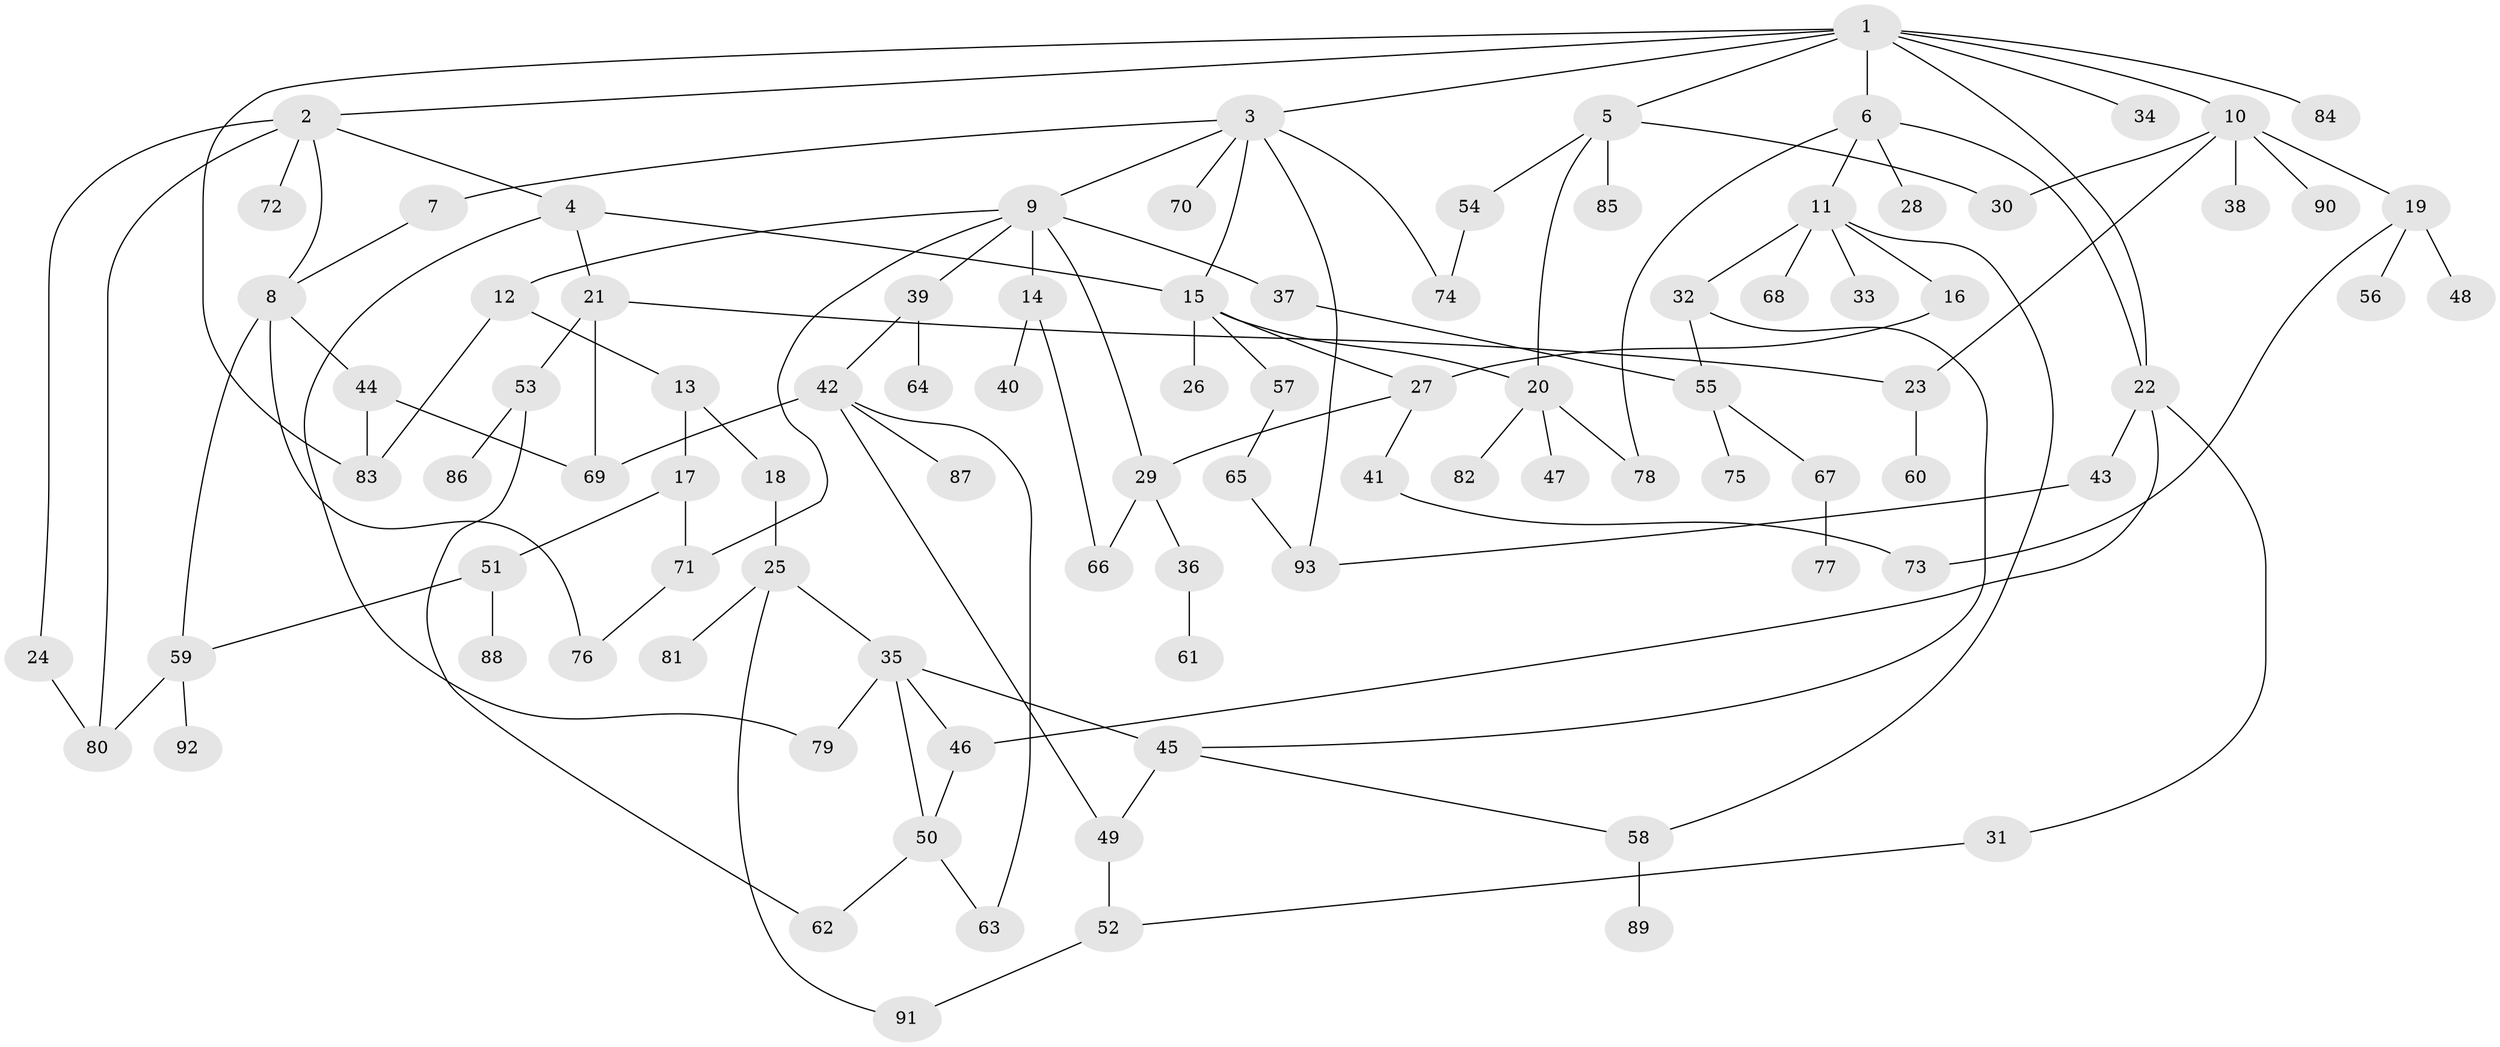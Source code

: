 // coarse degree distribution, {11: 0.015873015873015872, 6: 0.031746031746031744, 4: 0.1111111111111111, 5: 0.07936507936507936, 7: 0.031746031746031744, 8: 0.031746031746031744, 2: 0.25396825396825395, 3: 0.15873015873015872, 1: 0.2857142857142857}
// Generated by graph-tools (version 1.1) at 2025/41/03/06/25 10:41:27]
// undirected, 93 vertices, 126 edges
graph export_dot {
graph [start="1"]
  node [color=gray90,style=filled];
  1;
  2;
  3;
  4;
  5;
  6;
  7;
  8;
  9;
  10;
  11;
  12;
  13;
  14;
  15;
  16;
  17;
  18;
  19;
  20;
  21;
  22;
  23;
  24;
  25;
  26;
  27;
  28;
  29;
  30;
  31;
  32;
  33;
  34;
  35;
  36;
  37;
  38;
  39;
  40;
  41;
  42;
  43;
  44;
  45;
  46;
  47;
  48;
  49;
  50;
  51;
  52;
  53;
  54;
  55;
  56;
  57;
  58;
  59;
  60;
  61;
  62;
  63;
  64;
  65;
  66;
  67;
  68;
  69;
  70;
  71;
  72;
  73;
  74;
  75;
  76;
  77;
  78;
  79;
  80;
  81;
  82;
  83;
  84;
  85;
  86;
  87;
  88;
  89;
  90;
  91;
  92;
  93;
  1 -- 2;
  1 -- 3;
  1 -- 5;
  1 -- 6;
  1 -- 10;
  1 -- 34;
  1 -- 83;
  1 -- 84;
  1 -- 22;
  2 -- 4;
  2 -- 8;
  2 -- 24;
  2 -- 72;
  2 -- 80;
  3 -- 7;
  3 -- 9;
  3 -- 15;
  3 -- 70;
  3 -- 74;
  3 -- 93;
  4 -- 21;
  4 -- 79;
  4 -- 15;
  5 -- 20;
  5 -- 30;
  5 -- 54;
  5 -- 85;
  6 -- 11;
  6 -- 22;
  6 -- 28;
  6 -- 78;
  7 -- 8;
  8 -- 44;
  8 -- 59;
  8 -- 76;
  9 -- 12;
  9 -- 14;
  9 -- 37;
  9 -- 39;
  9 -- 71;
  9 -- 29;
  10 -- 19;
  10 -- 38;
  10 -- 90;
  10 -- 23;
  10 -- 30;
  11 -- 16;
  11 -- 32;
  11 -- 33;
  11 -- 58;
  11 -- 68;
  12 -- 13;
  12 -- 83;
  13 -- 17;
  13 -- 18;
  14 -- 40;
  14 -- 66;
  15 -- 26;
  15 -- 57;
  15 -- 20;
  15 -- 27;
  16 -- 27;
  17 -- 51;
  17 -- 71;
  18 -- 25;
  19 -- 48;
  19 -- 56;
  19 -- 73;
  20 -- 47;
  20 -- 78;
  20 -- 82;
  21 -- 23;
  21 -- 53;
  21 -- 69;
  22 -- 31;
  22 -- 43;
  22 -- 46;
  23 -- 60;
  24 -- 80;
  25 -- 35;
  25 -- 81;
  25 -- 91;
  27 -- 29;
  27 -- 41;
  29 -- 36;
  29 -- 66;
  31 -- 52;
  32 -- 45;
  32 -- 55;
  35 -- 45;
  35 -- 50;
  35 -- 46;
  35 -- 79;
  36 -- 61;
  37 -- 55;
  39 -- 42;
  39 -- 64;
  41 -- 73;
  42 -- 49;
  42 -- 87;
  42 -- 63;
  42 -- 69;
  43 -- 93;
  44 -- 83;
  44 -- 69;
  45 -- 49;
  45 -- 58;
  46 -- 50;
  49 -- 52;
  50 -- 63;
  50 -- 62;
  51 -- 59;
  51 -- 88;
  52 -- 91;
  53 -- 62;
  53 -- 86;
  54 -- 74;
  55 -- 67;
  55 -- 75;
  57 -- 65;
  58 -- 89;
  59 -- 92;
  59 -- 80;
  65 -- 93;
  67 -- 77;
  71 -- 76;
}
